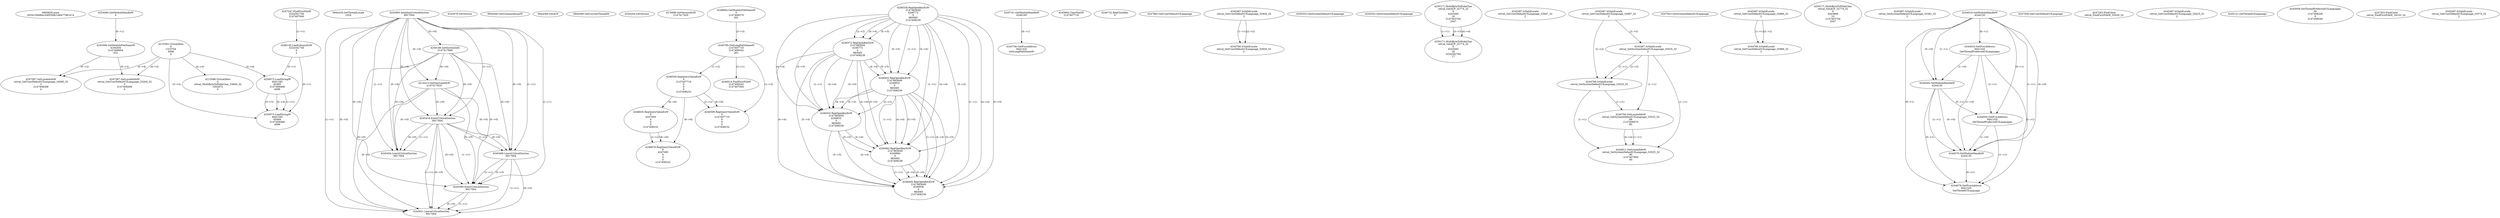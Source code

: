 // Global SCDG with merge call
digraph {
	0 [label="6850628.main
0034150e96a164f5308c1d6477961a7a"]
	1 [label="4254480.GetModuleHandleW
0"]
	2 [label="6844434.SetThreadLocale
1024"]
	3 [label="4243965.InitializeCriticalSection
6917004"]
	4 [label="4243979.GetVersion
"]
	5 [label="4250188.GetSystemInfo
2147417660"]
	3 -> 5 [label="(0-->0)"]
	6 [label="6844540.GetCommandLineW
"]
	7 [label="4214413.GetStartupInfoW
2147417624"]
	3 -> 7 [label="(0-->0)"]
	5 -> 7 [label="(0-->0)"]
	8 [label="6844560.GetACP
"]
	9 [label="6844580.GetCurrentThreadId
"]
	10 [label="4250204.GetVersion
"]
	11 [label="4276690.GetVersionExW
2147417420"]
	12 [label="4243306.GetModuleFileNameW
4194304
2147408904
522"]
	1 -> 12 [label="(0-->1)"]
	13 [label="4248064.GetModuleFileNameW
0
2147408370
261"]
	14 [label="4215383.VirtualAlloc
0
1310704
4096
4"]
	15 [label="4246338.RegOpenKeyExW
2147483649
4246772
0
983065
2147408236"]
	16 [label="4246372.RegOpenKeyExW
2147483650
4246772
0
983065
2147408236"]
	15 -> 16 [label="(2-->2)"]
	15 -> 16 [label="(4-->4)"]
	15 -> 16 [label="(5-->5)"]
	17 [label="4245741.GetModuleHandleW
4246160"]
	18 [label="4245758.GetProcAddress
9441320
GetLongPathNameW"]
	17 -> 18 [label="(0-->1)"]
	19 [label="4245785.GetLongPathNameW
2147407710
2147406542
261"]
	13 -> 19 [label="(3-->3)"]
	20 [label="4245683.CharNextW
2147407716"]
	21 [label="4246556.RegQueryValueExW
0
2147407710
0
0
0
2147408232"]
	19 -> 21 [label="(1-->2)"]
	22 [label="4246635.RegQueryValueExW
0
4247000
0
0
0
2147408232"]
	21 -> 22 [label="(6-->6)"]
	23 [label="4246722.RegCloseKey
0"]
	24 [label="4247883.GetUserDefaultUILanguage
"]
	25 [label="4245418.EnterCriticalSection
6917004"]
	3 -> 25 [label="(1-->1)"]
	3 -> 25 [label="(0-->0)"]
	5 -> 25 [label="(0-->0)"]
	7 -> 25 [label="(0-->0)"]
	26 [label="4245469.LeaveCriticalSection
6917004"]
	3 -> 26 [label="(1-->1)"]
	25 -> 26 [label="(1-->1)"]
	3 -> 26 [label="(0-->0)"]
	5 -> 26 [label="(0-->0)"]
	7 -> 26 [label="(0-->0)"]
	25 -> 26 [label="(0-->0)"]
	27 [label="4245487.IsValidLocale
retval_GetUserDefaultUILanguage_32926_32
2"]
	28 [label="4244766.IsValidLocale
retval_GetUserDefaultUILanguage_32926_32
2"]
	27 -> 28 [label="(1-->1)"]
	27 -> 28 [label="(2-->2)"]
	29 [label="4245525.GetSystemDefaultUILanguage
"]
	30 [label="4245552.GetSystemDefaultUILanguage
"]
	31 [label="4250171.MultiByteToWideChar
retval_GetACP_32774_32
0
4243560
16
2147403704
2047"]
	32 [label="4250171.MultiByteToWideChar
retval_GetACP_32774_32
0
4243560
16
3224282764
17"]
	31 -> 32 [label="(1-->1)"]
	31 -> 32 [label="(3-->3)"]
	31 -> 32 [label="(4-->4)"]
	33 [label="4246402.RegOpenKeyExW
2147483649
4246832
0
983065
2147408236"]
	15 -> 33 [label="(1-->1)"]
	15 -> 33 [label="(4-->4)"]
	16 -> 33 [label="(4-->4)"]
	15 -> 33 [label="(5-->5)"]
	16 -> 33 [label="(5-->5)"]
	34 [label="4246432.RegOpenKeyExW
2147483650
4246832
0
983065
2147408236"]
	16 -> 34 [label="(1-->1)"]
	33 -> 34 [label="(2-->2)"]
	15 -> 34 [label="(4-->4)"]
	16 -> 34 [label="(4-->4)"]
	33 -> 34 [label="(4-->4)"]
	15 -> 34 [label="(5-->5)"]
	16 -> 34 [label="(5-->5)"]
	33 -> 34 [label="(5-->5)"]
	35 [label="4246462.RegOpenKeyExW
2147483649
4246884
0
983065
2147408236"]
	15 -> 35 [label="(1-->1)"]
	33 -> 35 [label="(1-->1)"]
	15 -> 35 [label="(4-->4)"]
	16 -> 35 [label="(4-->4)"]
	33 -> 35 [label="(4-->4)"]
	34 -> 35 [label="(4-->4)"]
	15 -> 35 [label="(5-->5)"]
	16 -> 35 [label="(5-->5)"]
	33 -> 35 [label="(5-->5)"]
	34 -> 35 [label="(5-->5)"]
	36 [label="4246014.FindFirstFileW
2147406542
2147407064"]
	19 -> 36 [label="(2-->1)"]
	37 [label="4246676.RegQueryValueExW
0
4247000
0
0
0
2147408232"]
	22 -> 37 [label="(2-->2)"]
	21 -> 37 [label="(6-->6)"]
	22 -> 37 [label="(6-->6)"]
	38 [label="4245487.IsValidLocale
retval_GetUserDefaultUILanguage_33947_32
2"]
	39 [label="4246599.RegQueryValueExW
0
2147407710
0
0
0
2147408232"]
	19 -> 39 [label="(1-->2)"]
	21 -> 39 [label="(2-->2)"]
	21 -> 39 [label="(6-->6)"]
	40 [label="4245487.IsValidLocale
retval_GetUserDefaultUILanguage_32997_32
2"]
	41 [label="4245580.EnterCriticalSection
6917004"]
	3 -> 41 [label="(1-->1)"]
	25 -> 41 [label="(1-->1)"]
	26 -> 41 [label="(1-->1)"]
	3 -> 41 [label="(0-->0)"]
	5 -> 41 [label="(0-->0)"]
	7 -> 41 [label="(0-->0)"]
	25 -> 41 [label="(0-->0)"]
	26 -> 41 [label="(0-->0)"]
	42 [label="4245621.LeaveCriticalSection
6917004"]
	3 -> 42 [label="(1-->1)"]
	25 -> 42 [label="(1-->1)"]
	26 -> 42 [label="(1-->1)"]
	41 -> 42 [label="(1-->1)"]
	3 -> 42 [label="(0-->0)"]
	5 -> 42 [label="(0-->0)"]
	7 -> 42 [label="(0-->0)"]
	25 -> 42 [label="(0-->0)"]
	26 -> 42 [label="(0-->0)"]
	41 -> 42 [label="(0-->0)"]
	43 [label="4247923.GetSystemDefaultUILanguage
"]
	44 [label="4245487.IsValidLocale
retval_GetSystemDefaultUILanguage_33525_32
2"]
	40 -> 44 [label="(2-->2)"]
	45 [label="4244766.IsValidLocale
retval_GetSystemDefaultUILanguage_33525_32
2"]
	44 -> 45 [label="(1-->1)"]
	40 -> 45 [label="(2-->2)"]
	44 -> 45 [label="(2-->2)"]
	46 [label="4244794.GetLocaleInfoW
retval_GetSystemDefaultUILanguage_33525_32
89
2147408070
85"]
	44 -> 46 [label="(1-->1)"]
	45 -> 46 [label="(1-->1)"]
	47 [label="4244811.GetLocaleInfoW
retval_GetSystemDefaultUILanguage_33525_32
90
2147407900
85"]
	44 -> 47 [label="(1-->1)"]
	45 -> 47 [label="(1-->1)"]
	46 -> 47 [label="(1-->1)"]
	46 -> 47 [label="(4-->4)"]
	48 [label="4245487.IsValidLocale
retval_GetUserDefaultUILanguage_32866_32
2"]
	49 [label="4250171.MultiByteToWideChar
retval_GetACP_32774_32
0
4243868
10
2147403704
2047"]
	50 [label="4215588.VirtualAlloc
0
retval_MultiByteToWideChar_33849_32
1052672
4"]
	14 -> 50 [label="(4-->4)"]
	51 [label="4245454.LeaveCriticalSection
6917004"]
	3 -> 51 [label="(1-->1)"]
	25 -> 51 [label="(1-->1)"]
	3 -> 51 [label="(0-->0)"]
	5 -> 51 [label="(0-->0)"]
	7 -> 51 [label="(0-->0)"]
	25 -> 51 [label="(0-->0)"]
	52 [label="4245487.IsValidLocale
retval_GetSystemDefaultUILanguage_33381_32
2"]
	53 [label="4244018.GetModuleHandleW
4244120"]
	54 [label="4244024.GetProcAddress
9441320
GetThreadPreferredUILanguages"]
	53 -> 54 [label="(0-->1)"]
	55 [label="4244044.GetModuleHandleW
4244120"]
	53 -> 55 [label="(1-->1)"]
	53 -> 55 [label="(0-->0)"]
	54 -> 55 [label="(1-->0)"]
	56 [label="4244050.GetProcAddress
9441320
SetThreadPreferredUILanguages"]
	53 -> 56 [label="(0-->1)"]
	54 -> 56 [label="(1-->1)"]
	55 -> 56 [label="(0-->1)"]
	57 [label="4244070.GetModuleHandleW
4244120"]
	53 -> 57 [label="(1-->1)"]
	55 -> 57 [label="(1-->1)"]
	53 -> 57 [label="(0-->0)"]
	54 -> 57 [label="(1-->0)"]
	55 -> 57 [label="(0-->0)"]
	56 -> 57 [label="(1-->0)"]
	58 [label="4244076.GetProcAddress
9441320
GetThreadUILanguage"]
	53 -> 58 [label="(0-->1)"]
	54 -> 58 [label="(1-->1)"]
	55 -> 58 [label="(0-->1)"]
	56 -> 58 [label="(1-->1)"]
	57 -> 58 [label="(0-->1)"]
	59 [label="4247558.GetUserDefaultUILanguage
"]
	60 [label="4247567.GetLocaleInfoW
retval_GetUserDefaultUILanguage_33204_32
3
2147408268
4"]
	12 -> 60 [label="(0-->2)"]
	14 -> 60 [label="(4-->4)"]
	61 [label="4247247.FindFirstFileW
3224341740
2147407640"]
	62 [label="4247263.FindClose
retval_FindFirstFileW_33429_32"]
	63 [label="4248145.LoadLibraryExW
3224341740
0
2"]
	61 -> 63 [label="(1-->1)"]
	64 [label="4250073.LoadStringW
9441340
65485
2147409468
4096"]
	63 -> 64 [label="(0-->1)"]
	14 -> 64 [label="(3-->4)"]
	65 [label="4246492.RegOpenKeyExW
2147483649
4246936
0
983065
2147408236"]
	15 -> 65 [label="(1-->1)"]
	33 -> 65 [label="(1-->1)"]
	35 -> 65 [label="(1-->1)"]
	15 -> 65 [label="(4-->4)"]
	16 -> 65 [label="(4-->4)"]
	33 -> 65 [label="(4-->4)"]
	34 -> 65 [label="(4-->4)"]
	35 -> 65 [label="(4-->4)"]
	15 -> 65 [label="(5-->5)"]
	16 -> 65 [label="(5-->5)"]
	33 -> 65 [label="(5-->5)"]
	34 -> 65 [label="(5-->5)"]
	35 -> 65 [label="(5-->5)"]
	66 [label="4245487.IsValidLocale
retval_GetUserDefaultUILanguage_33425_32
2"]
	67 [label="4245121.GetThreadUILanguage
"]
	68 [label="4245059.GetThreadPreferredUILanguages
56
2147408200
0
2147408240"]
	69 [label="4247567.GetLocaleInfoW
retval_GetUserDefaultUILanguage_34085_32
3
2147408268
4"]
	12 -> 69 [label="(0-->2)"]
	14 -> 69 [label="(4-->4)"]
	70 [label="4247263.FindClose
retval_FindFirstFileW_34103_32"]
	71 [label="4250073.LoadStringW
9441340
65484
2147409468
4096"]
	63 -> 71 [label="(0-->1)"]
	64 -> 71 [label="(1-->1)"]
	64 -> 71 [label="(3-->3)"]
	14 -> 71 [label="(3-->4)"]
	64 -> 71 [label="(4-->4)"]
	72 [label="4244766.IsValidLocale
retval_GetUserDefaultUILanguage_32866_32
2"]
	48 -> 72 [label="(1-->1)"]
	48 -> 72 [label="(2-->2)"]
	73 [label="4245487.IsValidLocale
retval_GetUserDefaultUILanguage_33574_32
2"]
}
